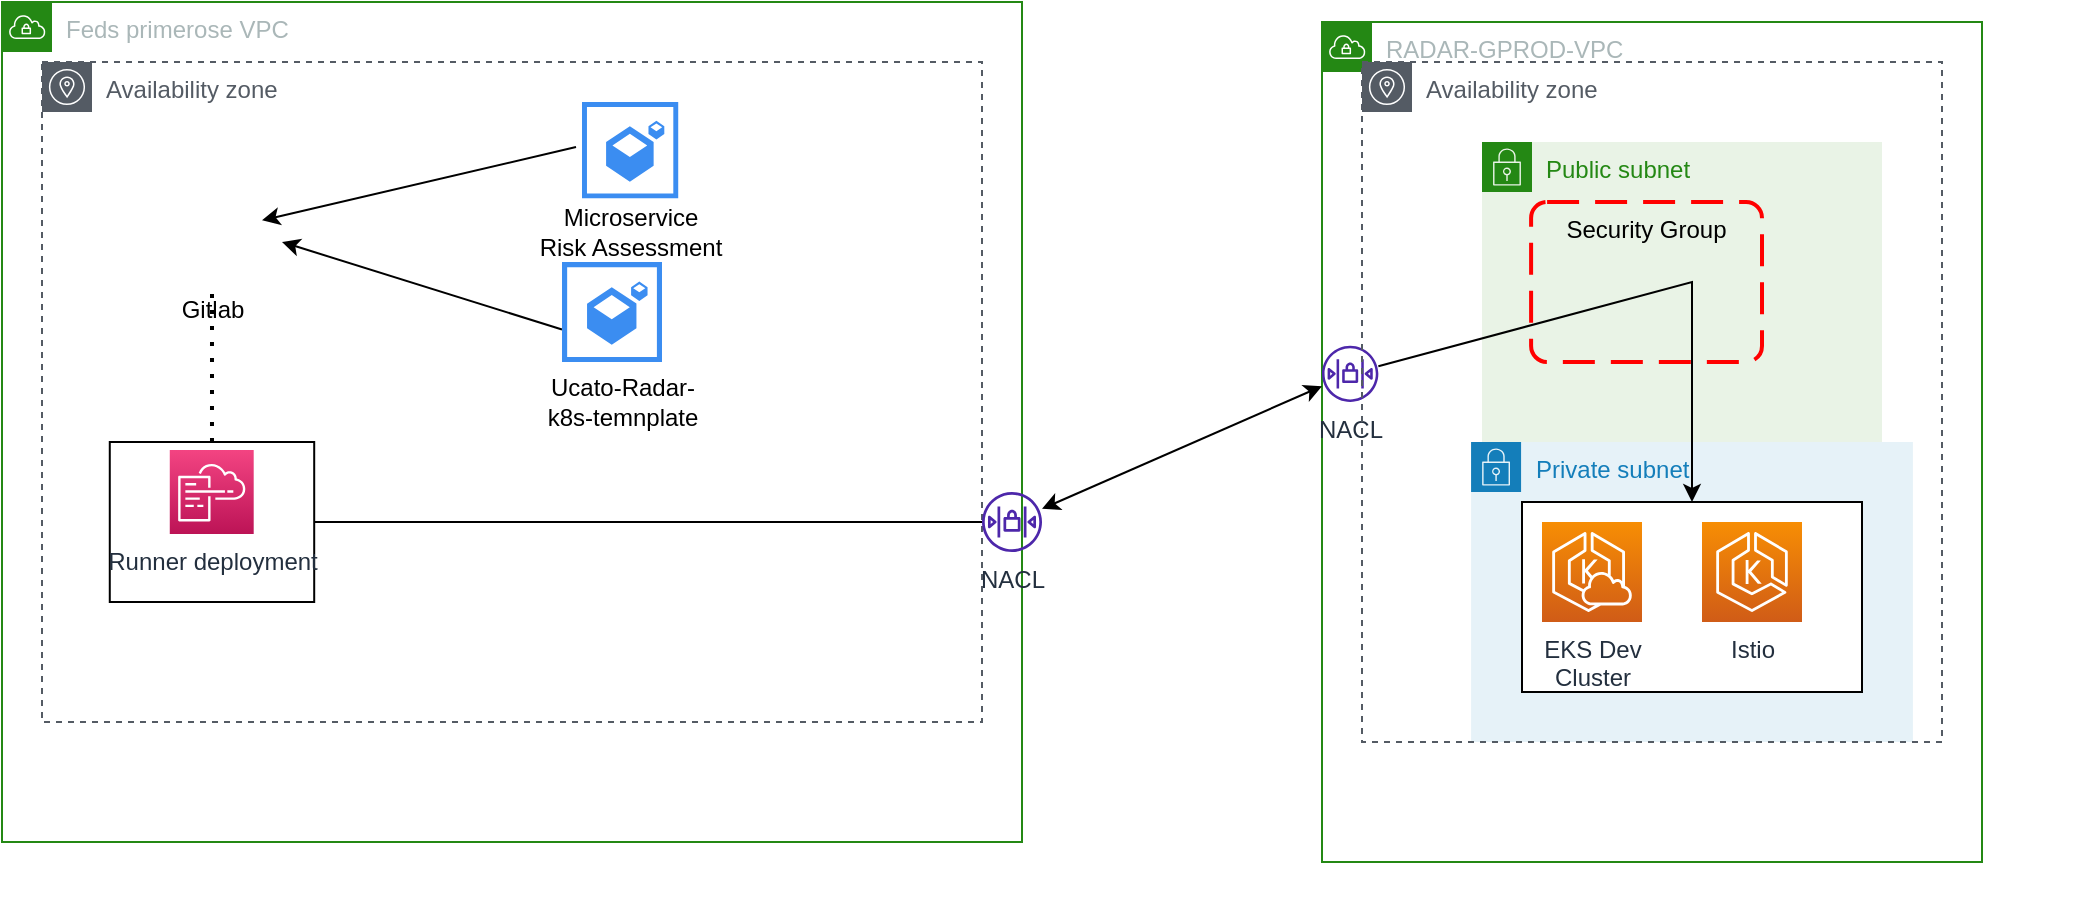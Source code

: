 <mxfile version="20.3.7" type="github">
  <diagram id="Ht1M8jgEwFfnCIfOTk4-" name="Page-1">
    <mxGraphModel dx="2062" dy="1065" grid="1" gridSize="10" guides="1" tooltips="1" connect="1" arrows="1" fold="1" page="1" pageScale="1" pageWidth="1169" pageHeight="827" math="0" shadow="0">
      <root>
        <mxCell id="0" />
        <mxCell id="1" parent="0" />
        <mxCell id="Gq2ocJzow4UtyP_4--Kb-11" value="Feds primerose VPC" style="points=[[0,0],[0.25,0],[0.5,0],[0.75,0],[1,0],[1,0.25],[1,0.5],[1,0.75],[1,1],[0.75,1],[0.5,1],[0.25,1],[0,1],[0,0.75],[0,0.5],[0,0.25]];outlineConnect=0;gradientColor=none;html=1;whiteSpace=wrap;fontSize=12;fontStyle=0;container=0;pointerEvents=0;collapsible=0;recursiveResize=0;shape=mxgraph.aws4.group;grIcon=mxgraph.aws4.group_vpc;strokeColor=#248814;fillColor=none;verticalAlign=top;align=left;spacingLeft=30;fontColor=#AAB7B8;dashed=0;" parent="1" vertex="1">
          <mxGeometry x="40" y="180" width="510" height="420" as="geometry" />
        </mxCell>
        <mxCell id="Gq2ocJzow4UtyP_4--Kb-7" value="e" style="group" parent="1" vertex="1" connectable="0">
          <mxGeometry x="770" y="280" width="310" height="350" as="geometry" />
        </mxCell>
        <mxCell id="Gq2ocJzow4UtyP_4--Kb-8" value="RADAR-GPROD-VPC" style="points=[[0,0],[0.25,0],[0.5,0],[0.75,0],[1,0],[1,0.25],[1,0.5],[1,0.75],[1,1],[0.75,1],[0.5,1],[0.25,1],[0,1],[0,0.75],[0,0.5],[0,0.25]];outlineConnect=0;gradientColor=none;html=1;whiteSpace=wrap;fontSize=12;fontStyle=0;container=1;pointerEvents=0;collapsible=0;recursiveResize=0;shape=mxgraph.aws4.group;grIcon=mxgraph.aws4.group_vpc;strokeColor=#248814;fillColor=none;verticalAlign=top;align=left;spacingLeft=30;fontColor=#AAB7B8;dashed=0;" parent="Gq2ocJzow4UtyP_4--Kb-7" vertex="1">
          <mxGeometry x="-70" y="-90" width="330" height="420" as="geometry" />
        </mxCell>
        <mxCell id="Fl2V9q7zLhbFqs8fmjkG-21" value="Public subnet" style="points=[[0,0],[0.25,0],[0.5,0],[0.75,0],[1,0],[1,0.25],[1,0.5],[1,0.75],[1,1],[0.75,1],[0.5,1],[0.25,1],[0,1],[0,0.75],[0,0.5],[0,0.25]];outlineConnect=0;gradientColor=none;html=1;whiteSpace=wrap;fontSize=12;fontStyle=0;container=1;pointerEvents=0;collapsible=0;recursiveResize=0;shape=mxgraph.aws4.group;grIcon=mxgraph.aws4.group_security_group;grStroke=0;strokeColor=#248814;fillColor=#E9F3E6;verticalAlign=top;align=left;spacingLeft=30;fontColor=#248814;dashed=0;" parent="Gq2ocJzow4UtyP_4--Kb-8" vertex="1">
          <mxGeometry x="80" y="60" width="200" height="150" as="geometry" />
        </mxCell>
        <mxCell id="Gq2ocJzow4UtyP_4--Kb-4" value="Security Group" style="rounded=1;arcSize=10;dashed=1;strokeColor=#ff0000;fillColor=none;gradientColor=none;dashPattern=8 4;strokeWidth=2;verticalAlign=top;" parent="Fl2V9q7zLhbFqs8fmjkG-21" vertex="1">
          <mxGeometry x="24.55" y="30" width="115.45" height="80" as="geometry" />
        </mxCell>
        <mxCell id="Gq2ocJzow4UtyP_4--Kb-10" value="NACL&lt;br&gt;" style="sketch=0;outlineConnect=0;fontColor=#232F3E;gradientColor=none;fillColor=#4D27AA;strokeColor=none;dashed=0;verticalLabelPosition=bottom;verticalAlign=top;align=center;html=1;fontSize=12;fontStyle=0;aspect=fixed;pointerEvents=1;shape=mxgraph.aws4.network_access_control_list;" parent="Gq2ocJzow4UtyP_4--Kb-8" vertex="1">
          <mxGeometry y="161.82" width="28.18" height="28.18" as="geometry" />
        </mxCell>
        <mxCell id="Fl2V9q7zLhbFqs8fmjkG-22" value="Private subnet" style="points=[[0,0],[0.25,0],[0.5,0],[0.75,0],[1,0],[1,0.25],[1,0.5],[1,0.75],[1,1],[0.75,1],[0.5,1],[0.25,1],[0,1],[0,0.75],[0,0.5],[0,0.25]];outlineConnect=0;gradientColor=none;html=1;whiteSpace=wrap;fontSize=12;fontStyle=0;container=1;pointerEvents=0;collapsible=0;recursiveResize=0;shape=mxgraph.aws4.group;grIcon=mxgraph.aws4.group_security_group;grStroke=0;strokeColor=#147EBA;fillColor=#E6F2F8;verticalAlign=top;align=left;spacingLeft=30;fontColor=#147EBA;dashed=0;" parent="Gq2ocJzow4UtyP_4--Kb-8" vertex="1">
          <mxGeometry x="74.54" y="210" width="220.91" height="150" as="geometry" />
        </mxCell>
        <mxCell id="Gq2ocJzow4UtyP_4--Kb-6" value="Availability zone" style="sketch=0;outlineConnect=0;gradientColor=none;html=1;whiteSpace=wrap;fontSize=12;fontStyle=0;shape=mxgraph.aws4.group;grIcon=mxgraph.aws4.group_availability_zone;strokeColor=#545B64;fillColor=none;verticalAlign=top;align=left;spacingLeft=30;fontColor=#545B64;dashed=1;" parent="Gq2ocJzow4UtyP_4--Kb-8" vertex="1">
          <mxGeometry x="20" y="20" width="290" height="340" as="geometry" />
        </mxCell>
        <mxCell id="Z9EeVZcDygBWmFybQmbX-5" value="" style="rounded=0;whiteSpace=wrap;html=1;" parent="Gq2ocJzow4UtyP_4--Kb-7" vertex="1">
          <mxGeometry x="30" y="150" width="170" height="95" as="geometry" />
        </mxCell>
        <mxCell id="o_UAqSozi1PxJaAxTeL0-5" value="" style="endArrow=classic;html=1;rounded=0;" parent="Gq2ocJzow4UtyP_4--Kb-7" source="Gq2ocJzow4UtyP_4--Kb-10" target="Z9EeVZcDygBWmFybQmbX-5" edge="1">
          <mxGeometry width="50" height="50" relative="1" as="geometry">
            <mxPoint x="250" y="340" as="sourcePoint" />
            <mxPoint x="88.179" y="159.55" as="targetPoint" />
            <Array as="points">
              <mxPoint x="115" y="40" />
            </Array>
          </mxGeometry>
        </mxCell>
        <mxCell id="Z9EeVZcDygBWmFybQmbX-1" value="EKS Dev&lt;br&gt;Cluster&lt;br&gt;" style="sketch=0;points=[[0,0,0],[0.25,0,0],[0.5,0,0],[0.75,0,0],[1,0,0],[0,1,0],[0.25,1,0],[0.5,1,0],[0.75,1,0],[1,1,0],[0,0.25,0],[0,0.5,0],[0,0.75,0],[1,0.25,0],[1,0.5,0],[1,0.75,0]];outlineConnect=0;fontColor=#232F3E;gradientColor=#F78E04;gradientDirection=north;fillColor=#D05C17;strokeColor=#ffffff;dashed=0;verticalLabelPosition=bottom;verticalAlign=top;align=center;html=1;fontSize=12;fontStyle=0;aspect=fixed;shape=mxgraph.aws4.resourceIcon;resIcon=mxgraph.aws4.eks_cloud;" parent="Gq2ocJzow4UtyP_4--Kb-7" vertex="1">
          <mxGeometry x="40" y="160" width="50" height="50" as="geometry" />
        </mxCell>
        <mxCell id="Z9EeVZcDygBWmFybQmbX-2" value="Istio" style="sketch=0;points=[[0,0,0],[0.25,0,0],[0.5,0,0],[0.75,0,0],[1,0,0],[0,1,0],[0.25,1,0],[0.5,1,0],[0.75,1,0],[1,1,0],[0,0.25,0],[0,0.5,0],[0,0.75,0],[1,0.25,0],[1,0.5,0],[1,0.75,0]];outlineConnect=0;fontColor=#232F3E;gradientColor=#F78E04;gradientDirection=north;fillColor=#D05C17;strokeColor=#ffffff;dashed=0;verticalLabelPosition=bottom;verticalAlign=top;align=center;html=1;fontSize=12;fontStyle=0;aspect=fixed;shape=mxgraph.aws4.resourceIcon;resIcon=mxgraph.aws4.eks;" parent="Gq2ocJzow4UtyP_4--Kb-7" vertex="1">
          <mxGeometry x="120" y="160" width="50" height="50" as="geometry" />
        </mxCell>
        <mxCell id="o_UAqSozi1PxJaAxTeL0-4" value="" style="endArrow=classic;startArrow=classic;html=1;rounded=0;" parent="1" source="Fl2V9q7zLhbFqs8fmjkG-20" target="Gq2ocJzow4UtyP_4--Kb-10" edge="1">
          <mxGeometry width="50" height="50" relative="1" as="geometry">
            <mxPoint x="1060" y="580" as="sourcePoint" />
            <mxPoint x="1110" y="530" as="targetPoint" />
          </mxGeometry>
        </mxCell>
        <mxCell id="Fl2V9q7zLhbFqs8fmjkG-1" value="Availability zone" style="sketch=0;outlineConnect=0;gradientColor=none;html=1;whiteSpace=wrap;fontSize=12;fontStyle=0;shape=mxgraph.aws4.group;grIcon=mxgraph.aws4.group_availability_zone;strokeColor=#545B64;fillColor=none;verticalAlign=top;align=left;spacingLeft=30;fontColor=#545B64;dashed=1;" parent="1" vertex="1">
          <mxGeometry x="60" y="210" width="470" height="330" as="geometry" />
        </mxCell>
        <mxCell id="Fl2V9q7zLhbFqs8fmjkG-20" value="NACL&lt;br&gt;" style="sketch=0;outlineConnect=0;fontColor=#232F3E;gradientColor=none;fillColor=#4D27AA;strokeColor=none;dashed=0;verticalLabelPosition=bottom;verticalAlign=top;align=center;html=1;fontSize=12;fontStyle=0;aspect=fixed;pointerEvents=1;shape=mxgraph.aws4.network_access_control_list;" parent="1" vertex="1">
          <mxGeometry x="530" y="425" width="30" height="30" as="geometry" />
        </mxCell>
        <mxCell id="xNrRtaE7JTzdFGIeobkO-1" value="" style="endArrow=none;html=1;rounded=0;exitX=1;exitY=0.5;exitDx=0;exitDy=0;" edge="1" parent="1" source="Fl2V9q7zLhbFqs8fmjkG-15" target="Fl2V9q7zLhbFqs8fmjkG-20">
          <mxGeometry width="50" height="50" relative="1" as="geometry">
            <mxPoint x="560" y="570" as="sourcePoint" />
            <mxPoint x="610" y="520" as="targetPoint" />
          </mxGeometry>
        </mxCell>
        <mxCell id="Gq2ocJzow4UtyP_4--Kb-2" value="Gitlab" style="shape=image;html=1;verticalAlign=top;verticalLabelPosition=bottom;labelBackgroundColor=#ffffff;imageAspect=0;aspect=fixed;image=https://cdn4.iconfinder.com/data/icons/socialcones/508/Gitlab-128.png" parent="1" vertex="1">
          <mxGeometry x="120" y="270" width="50" height="50" as="geometry" />
        </mxCell>
        <mxCell id="Fl2V9q7zLhbFqs8fmjkG-2" value="" style="endArrow=classic;html=1;rounded=0;exitX=-0.062;exitY=0.468;exitDx=0;exitDy=0;exitPerimeter=0;" parent="1" source="LXsiCXKtM6dPdB3KYGL0-5" target="Gq2ocJzow4UtyP_4--Kb-2" edge="1">
          <mxGeometry width="50" height="50" relative="1" as="geometry">
            <mxPoint x="269.048" y="835.349" as="sourcePoint" />
            <mxPoint x="380.952" y="760.93" as="targetPoint" />
          </mxGeometry>
        </mxCell>
        <mxCell id="Fl2V9q7zLhbFqs8fmjkG-16" value="" style="endArrow=none;dashed=1;html=1;dashPattern=1 3;strokeWidth=2;rounded=0;exitX=0.5;exitY=0;exitDx=0;exitDy=0;" parent="1" source="Fl2V9q7zLhbFqs8fmjkG-15" target="Gq2ocJzow4UtyP_4--Kb-2" edge="1">
          <mxGeometry width="50" height="50" relative="1" as="geometry">
            <mxPoint x="635" y="500" as="sourcePoint" />
            <mxPoint x="685" y="450" as="targetPoint" />
          </mxGeometry>
        </mxCell>
        <mxCell id="Fl2V9q7zLhbFqs8fmjkG-3" value="" style="endArrow=classic;html=1;rounded=0;exitX=0;exitY=0.675;exitDx=0;exitDy=0;exitPerimeter=0;" parent="1" source="LXsiCXKtM6dPdB3KYGL0-8" edge="1">
          <mxGeometry width="50" height="50" relative="1" as="geometry">
            <mxPoint x="261.667" y="508.371" as="sourcePoint" />
            <mxPoint x="180" y="300" as="targetPoint" />
          </mxGeometry>
        </mxCell>
        <mxCell id="xNrRtaE7JTzdFGIeobkO-3" value="" style="group" vertex="1" connectable="0" parent="1">
          <mxGeometry x="300.0" y="310" width="100" height="89.999" as="geometry" />
        </mxCell>
        <mxCell id="LXsiCXKtM6dPdB3KYGL0-8" value="" style="sketch=0;html=1;aspect=fixed;strokeColor=none;shadow=0;align=center;verticalAlign=top;fillColor=#3B8DF1;shape=mxgraph.gcp2.repository_primary" parent="xNrRtaE7JTzdFGIeobkO-3" vertex="1">
          <mxGeometry x="20.0" width="50" height="50" as="geometry" />
        </mxCell>
        <mxCell id="LXsiCXKtM6dPdB3KYGL0-18" value="Ucato-Radar-&lt;br&gt;k8s-temnplate" style="text;html=1;align=center;verticalAlign=middle;resizable=0;points=[];autosize=1;strokeColor=none;fillColor=none;" parent="xNrRtaE7JTzdFGIeobkO-3" vertex="1">
          <mxGeometry y="49.999" width="100" height="40" as="geometry" />
        </mxCell>
        <mxCell id="xNrRtaE7JTzdFGIeobkO-4" value="" style="group" vertex="1" connectable="0" parent="1">
          <mxGeometry x="299.053" y="230" width="110" height="84.996" as="geometry" />
        </mxCell>
        <mxCell id="xNrRtaE7JTzdFGIeobkO-2" value="" style="group" vertex="1" connectable="0" parent="xNrRtaE7JTzdFGIeobkO-4">
          <mxGeometry width="110" height="84.996" as="geometry" />
        </mxCell>
        <mxCell id="LXsiCXKtM6dPdB3KYGL0-19" value="Microservice &lt;br&gt;Risk Assessment" style="text;html=1;align=center;verticalAlign=middle;resizable=0;points=[];autosize=1;strokeColor=none;fillColor=none;" parent="xNrRtaE7JTzdFGIeobkO-2" vertex="1">
          <mxGeometry y="44.996" width="110" height="40" as="geometry" />
        </mxCell>
        <mxCell id="LXsiCXKtM6dPdB3KYGL0-5" value="" style="sketch=0;html=1;aspect=fixed;strokeColor=none;shadow=0;align=center;verticalAlign=top;fillColor=#3B8DF1;shape=mxgraph.gcp2.repository_primary" parent="xNrRtaE7JTzdFGIeobkO-4" vertex="1">
          <mxGeometry x="30.947" width="48.11" height="48.11" as="geometry" />
        </mxCell>
        <mxCell id="xNrRtaE7JTzdFGIeobkO-5" value="" style="group" vertex="1" connectable="0" parent="1">
          <mxGeometry x="93.89" y="400" width="102.21" height="80" as="geometry" />
        </mxCell>
        <mxCell id="Fl2V9q7zLhbFqs8fmjkG-15" value="" style="rounded=0;whiteSpace=wrap;html=1;" parent="xNrRtaE7JTzdFGIeobkO-5" vertex="1">
          <mxGeometry width="102.21" height="80" as="geometry" />
        </mxCell>
        <mxCell id="Fl2V9q7zLhbFqs8fmjkG-6" value="Runner deployment" style="sketch=0;points=[[0,0,0],[0.25,0,0],[0.5,0,0],[0.75,0,0],[1,0,0],[0,1,0],[0.25,1,0],[0.5,1,0],[0.75,1,0],[1,1,0],[0,0.25,0],[0,0.5,0],[0,0.75,0],[1,0.25,0],[1,0.5,0],[1,0.75,0]];points=[[0,0,0],[0.25,0,0],[0.5,0,0],[0.75,0,0],[1,0,0],[0,1,0],[0.25,1,0],[0.5,1,0],[0.75,1,0],[1,1,0],[0,0.25,0],[0,0.5,0],[0,0.75,0],[1,0.25,0],[1,0.5,0],[1,0.75,0]];outlineConnect=0;fontColor=#232F3E;gradientColor=#F34482;gradientDirection=north;fillColor=#BC1356;strokeColor=#ffffff;dashed=0;verticalLabelPosition=bottom;verticalAlign=top;align=center;html=1;fontSize=12;fontStyle=0;aspect=fixed;shape=mxgraph.aws4.resourceIcon;resIcon=mxgraph.aws4.cloudformation;" parent="xNrRtaE7JTzdFGIeobkO-5" vertex="1">
          <mxGeometry x="30.001" y="4.061" width="41.957" height="41.957" as="geometry" />
        </mxCell>
      </root>
    </mxGraphModel>
  </diagram>
</mxfile>
